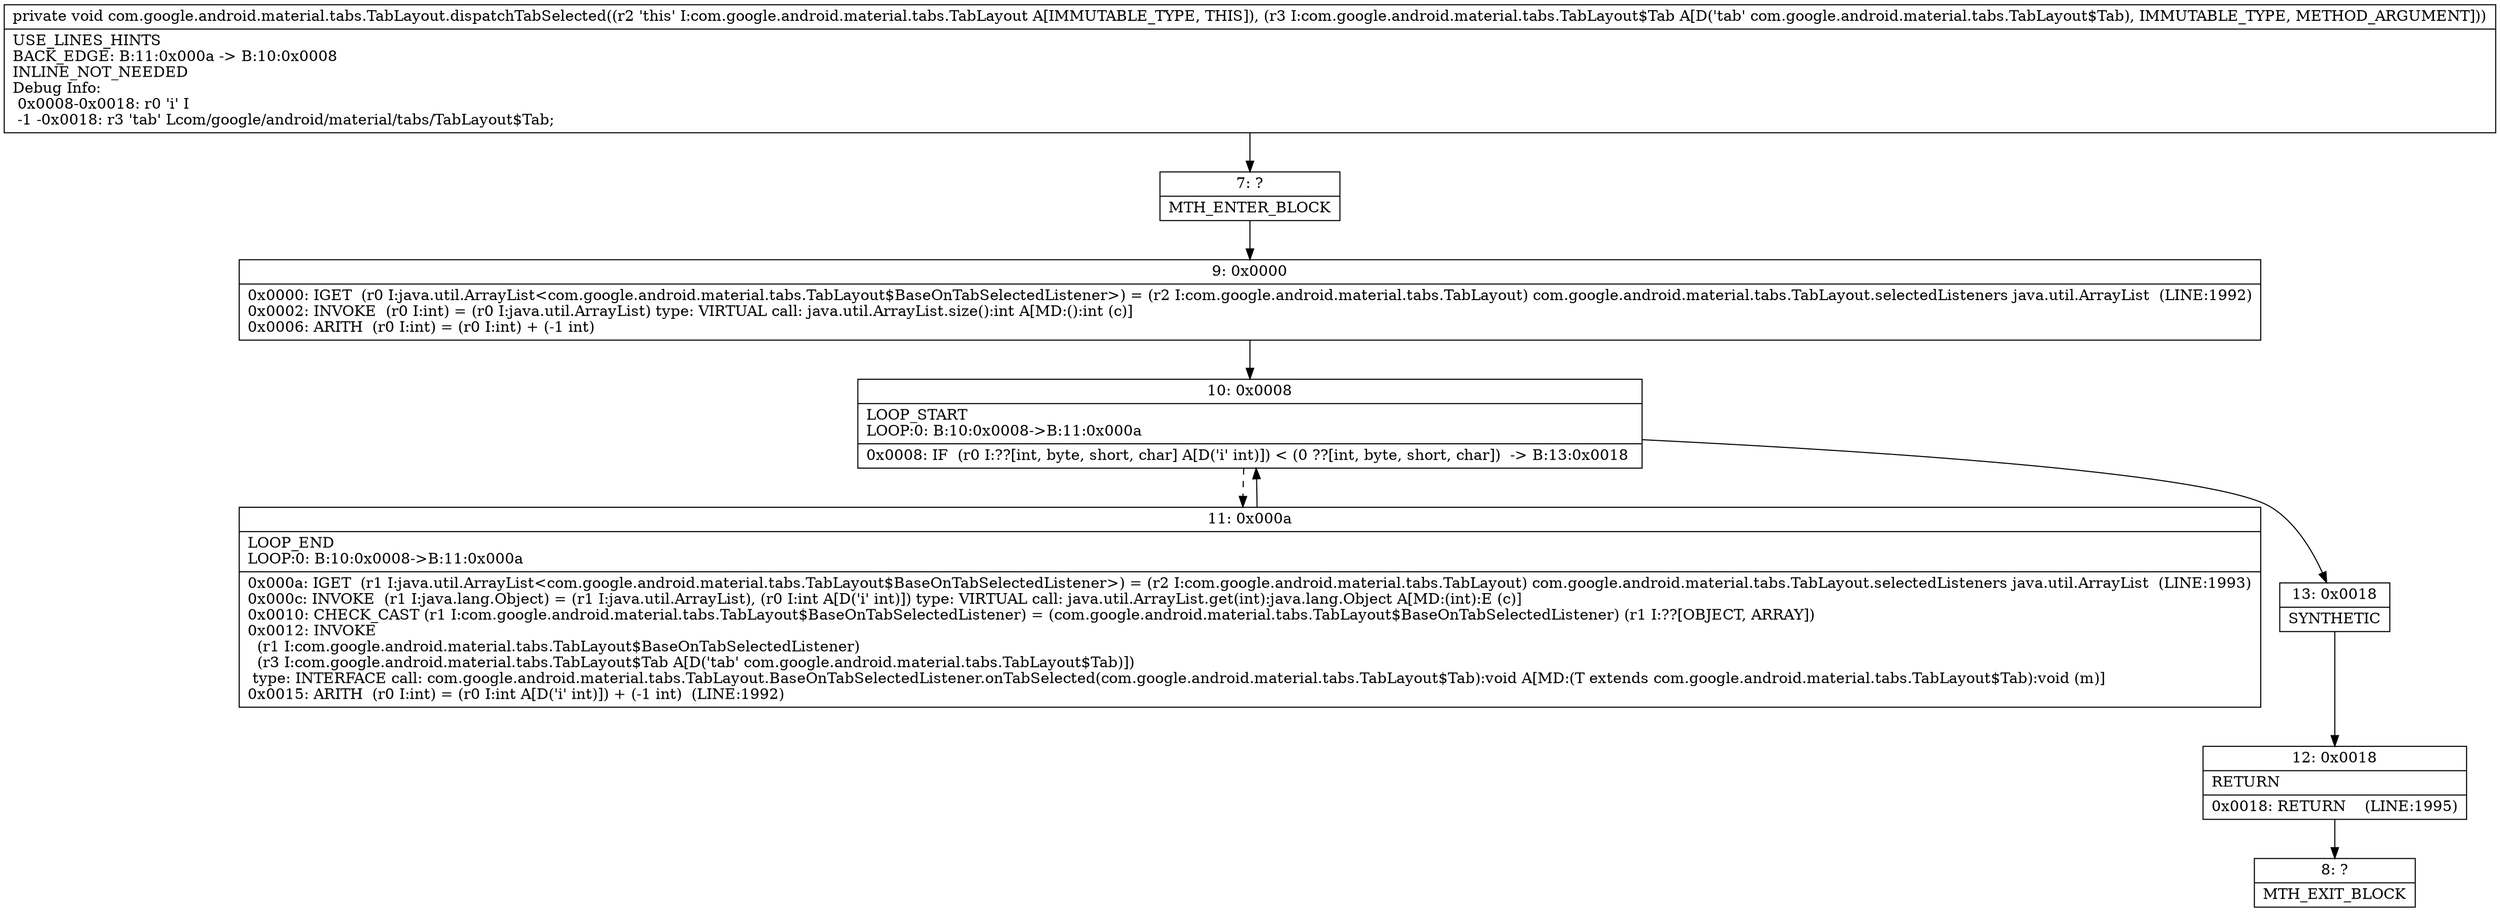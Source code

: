 digraph "CFG forcom.google.android.material.tabs.TabLayout.dispatchTabSelected(Lcom\/google\/android\/material\/tabs\/TabLayout$Tab;)V" {
Node_7 [shape=record,label="{7\:\ ?|MTH_ENTER_BLOCK\l}"];
Node_9 [shape=record,label="{9\:\ 0x0000|0x0000: IGET  (r0 I:java.util.ArrayList\<com.google.android.material.tabs.TabLayout$BaseOnTabSelectedListener\>) = (r2 I:com.google.android.material.tabs.TabLayout) com.google.android.material.tabs.TabLayout.selectedListeners java.util.ArrayList  (LINE:1992)\l0x0002: INVOKE  (r0 I:int) = (r0 I:java.util.ArrayList) type: VIRTUAL call: java.util.ArrayList.size():int A[MD:():int (c)]\l0x0006: ARITH  (r0 I:int) = (r0 I:int) + (\-1 int) \l}"];
Node_10 [shape=record,label="{10\:\ 0x0008|LOOP_START\lLOOP:0: B:10:0x0008\-\>B:11:0x000a\l|0x0008: IF  (r0 I:??[int, byte, short, char] A[D('i' int)]) \< (0 ??[int, byte, short, char])  \-\> B:13:0x0018 \l}"];
Node_11 [shape=record,label="{11\:\ 0x000a|LOOP_END\lLOOP:0: B:10:0x0008\-\>B:11:0x000a\l|0x000a: IGET  (r1 I:java.util.ArrayList\<com.google.android.material.tabs.TabLayout$BaseOnTabSelectedListener\>) = (r2 I:com.google.android.material.tabs.TabLayout) com.google.android.material.tabs.TabLayout.selectedListeners java.util.ArrayList  (LINE:1993)\l0x000c: INVOKE  (r1 I:java.lang.Object) = (r1 I:java.util.ArrayList), (r0 I:int A[D('i' int)]) type: VIRTUAL call: java.util.ArrayList.get(int):java.lang.Object A[MD:(int):E (c)]\l0x0010: CHECK_CAST (r1 I:com.google.android.material.tabs.TabLayout$BaseOnTabSelectedListener) = (com.google.android.material.tabs.TabLayout$BaseOnTabSelectedListener) (r1 I:??[OBJECT, ARRAY]) \l0x0012: INVOKE  \l  (r1 I:com.google.android.material.tabs.TabLayout$BaseOnTabSelectedListener)\l  (r3 I:com.google.android.material.tabs.TabLayout$Tab A[D('tab' com.google.android.material.tabs.TabLayout$Tab)])\l type: INTERFACE call: com.google.android.material.tabs.TabLayout.BaseOnTabSelectedListener.onTabSelected(com.google.android.material.tabs.TabLayout$Tab):void A[MD:(T extends com.google.android.material.tabs.TabLayout$Tab):void (m)]\l0x0015: ARITH  (r0 I:int) = (r0 I:int A[D('i' int)]) + (\-1 int)  (LINE:1992)\l}"];
Node_13 [shape=record,label="{13\:\ 0x0018|SYNTHETIC\l}"];
Node_12 [shape=record,label="{12\:\ 0x0018|RETURN\l|0x0018: RETURN    (LINE:1995)\l}"];
Node_8 [shape=record,label="{8\:\ ?|MTH_EXIT_BLOCK\l}"];
MethodNode[shape=record,label="{private void com.google.android.material.tabs.TabLayout.dispatchTabSelected((r2 'this' I:com.google.android.material.tabs.TabLayout A[IMMUTABLE_TYPE, THIS]), (r3 I:com.google.android.material.tabs.TabLayout$Tab A[D('tab' com.google.android.material.tabs.TabLayout$Tab), IMMUTABLE_TYPE, METHOD_ARGUMENT]))  | USE_LINES_HINTS\lBACK_EDGE: B:11:0x000a \-\> B:10:0x0008\lINLINE_NOT_NEEDED\lDebug Info:\l  0x0008\-0x0018: r0 'i' I\l  \-1 \-0x0018: r3 'tab' Lcom\/google\/android\/material\/tabs\/TabLayout$Tab;\l}"];
MethodNode -> Node_7;Node_7 -> Node_9;
Node_9 -> Node_10;
Node_10 -> Node_11[style=dashed];
Node_10 -> Node_13;
Node_11 -> Node_10;
Node_13 -> Node_12;
Node_12 -> Node_8;
}

